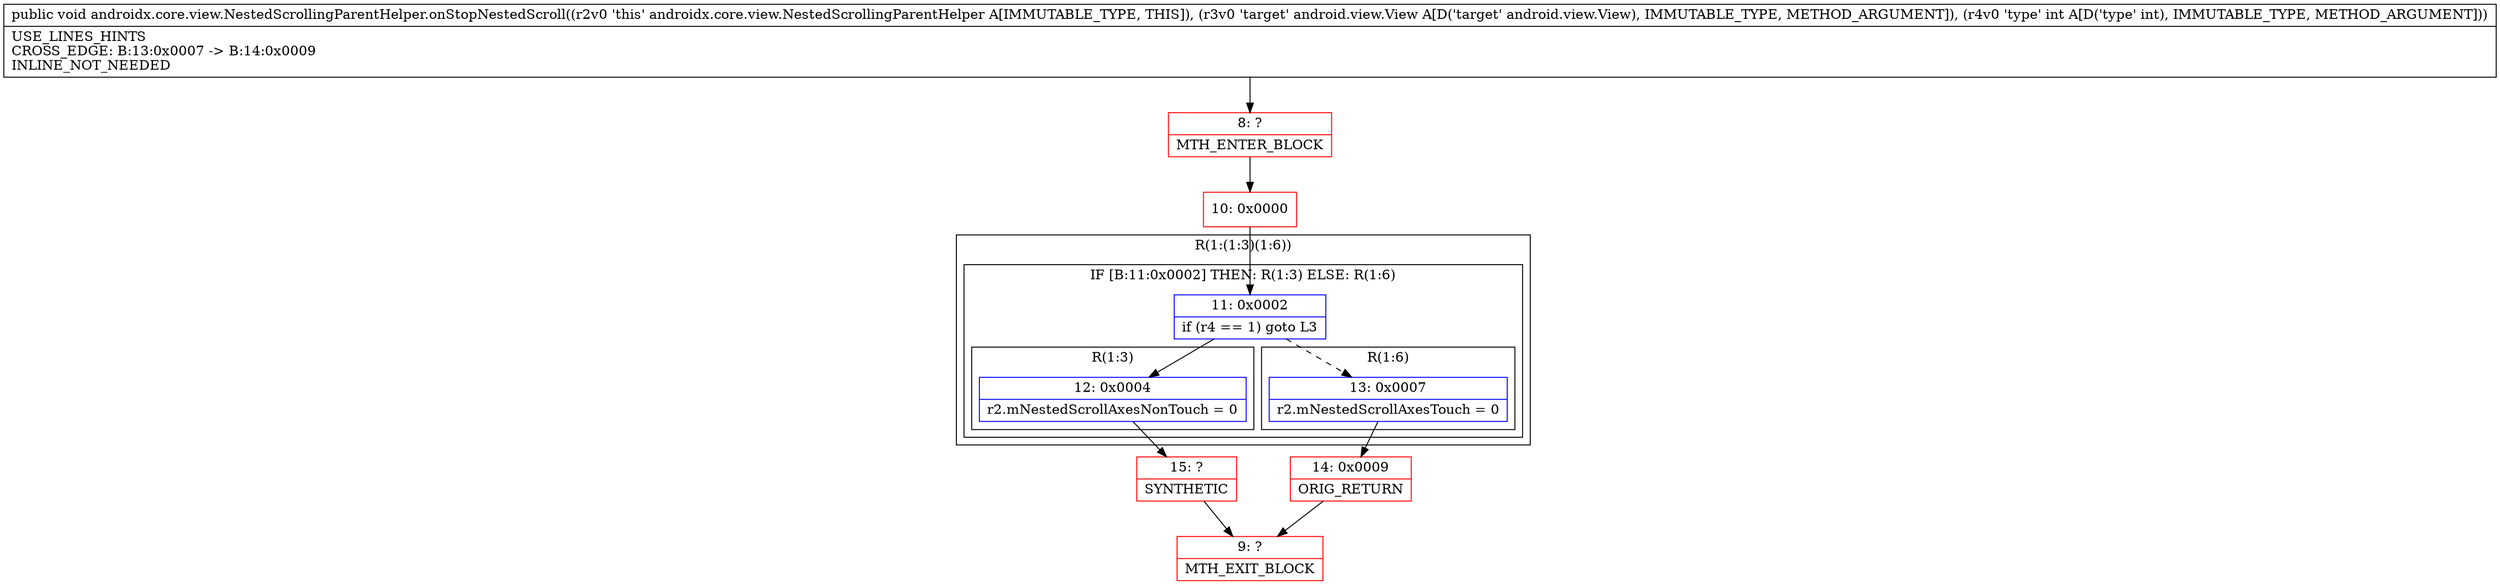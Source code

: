 digraph "CFG forandroidx.core.view.NestedScrollingParentHelper.onStopNestedScroll(Landroid\/view\/View;I)V" {
subgraph cluster_Region_358223166 {
label = "R(1:(1:3)(1:6))";
node [shape=record,color=blue];
subgraph cluster_IfRegion_1255661665 {
label = "IF [B:11:0x0002] THEN: R(1:3) ELSE: R(1:6)";
node [shape=record,color=blue];
Node_11 [shape=record,label="{11\:\ 0x0002|if (r4 == 1) goto L3\l}"];
subgraph cluster_Region_559478908 {
label = "R(1:3)";
node [shape=record,color=blue];
Node_12 [shape=record,label="{12\:\ 0x0004|r2.mNestedScrollAxesNonTouch = 0\l}"];
}
subgraph cluster_Region_2027999346 {
label = "R(1:6)";
node [shape=record,color=blue];
Node_13 [shape=record,label="{13\:\ 0x0007|r2.mNestedScrollAxesTouch = 0\l}"];
}
}
}
Node_8 [shape=record,color=red,label="{8\:\ ?|MTH_ENTER_BLOCK\l}"];
Node_10 [shape=record,color=red,label="{10\:\ 0x0000}"];
Node_15 [shape=record,color=red,label="{15\:\ ?|SYNTHETIC\l}"];
Node_9 [shape=record,color=red,label="{9\:\ ?|MTH_EXIT_BLOCK\l}"];
Node_14 [shape=record,color=red,label="{14\:\ 0x0009|ORIG_RETURN\l}"];
MethodNode[shape=record,label="{public void androidx.core.view.NestedScrollingParentHelper.onStopNestedScroll((r2v0 'this' androidx.core.view.NestedScrollingParentHelper A[IMMUTABLE_TYPE, THIS]), (r3v0 'target' android.view.View A[D('target' android.view.View), IMMUTABLE_TYPE, METHOD_ARGUMENT]), (r4v0 'type' int A[D('type' int), IMMUTABLE_TYPE, METHOD_ARGUMENT]))  | USE_LINES_HINTS\lCROSS_EDGE: B:13:0x0007 \-\> B:14:0x0009\lINLINE_NOT_NEEDED\l}"];
MethodNode -> Node_8;Node_11 -> Node_12;
Node_11 -> Node_13[style=dashed];
Node_12 -> Node_15;
Node_13 -> Node_14;
Node_8 -> Node_10;
Node_10 -> Node_11;
Node_15 -> Node_9;
Node_14 -> Node_9;
}

